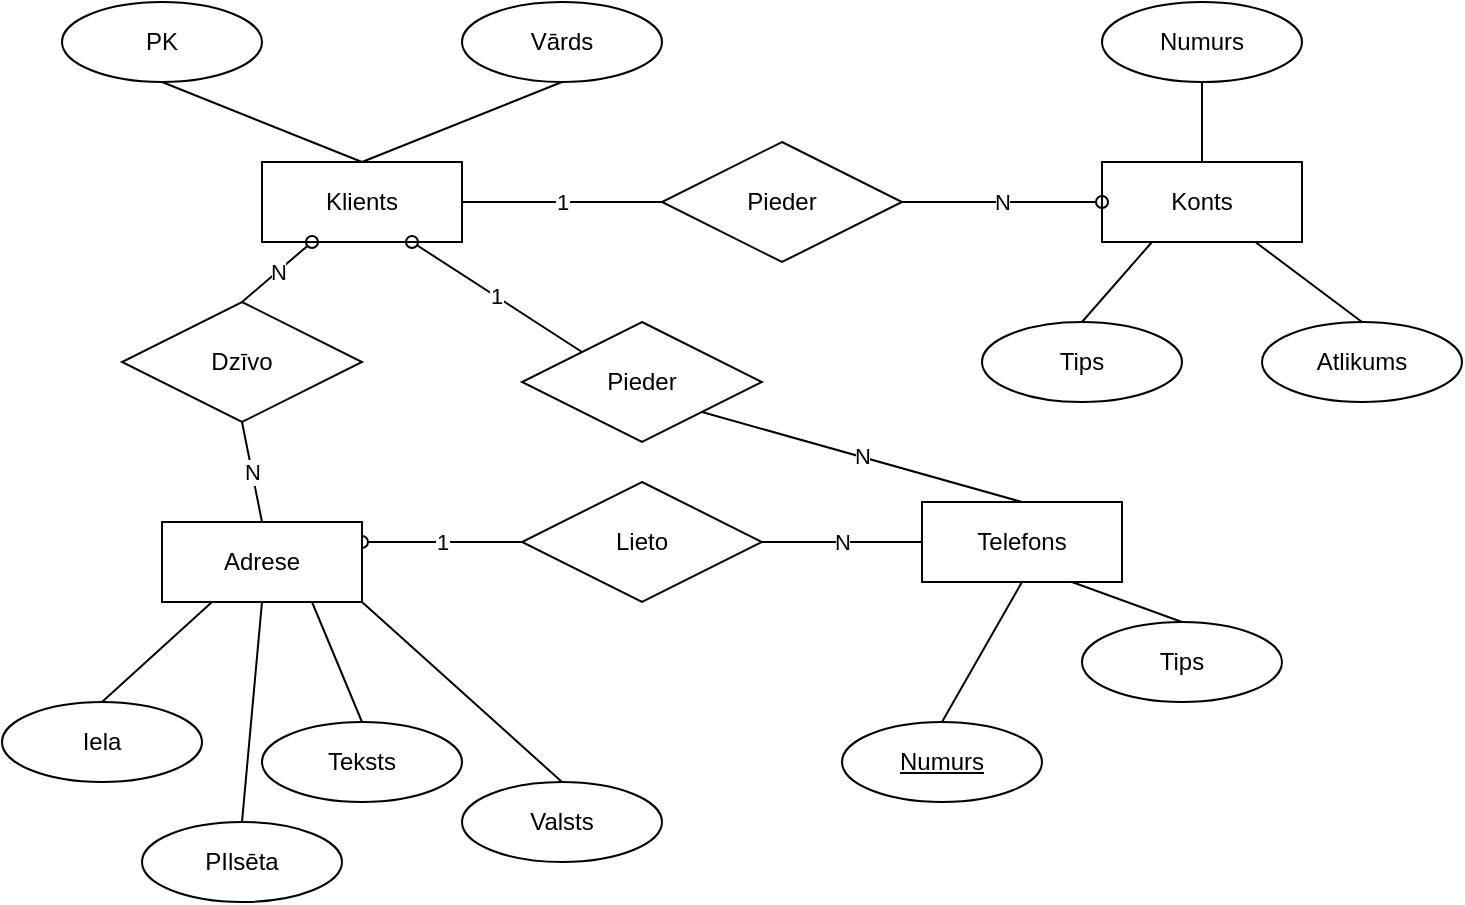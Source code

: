 <mxfile version="21.0.2" type="github" pages="2"><diagram id="R2lEEEUBdFMjLlhIrx00" name="Page-1"><mxGraphModel dx="954" dy="594" grid="1" gridSize="10" guides="1" tooltips="1" connect="1" arrows="1" fold="1" page="1" pageScale="1" pageWidth="827" pageHeight="1169" math="0" shadow="0" extFonts="Permanent Marker^https://fonts.googleapis.com/css?family=Permanent+Marker"><root><mxCell id="0"/><mxCell id="1" parent="0"/><mxCell id="ZPxAdtYYMKKkF7AgyGm1-1" value="Klients" style="whiteSpace=wrap;html=1;align=center;" parent="1" vertex="1"><mxGeometry x="140" y="160" width="100" height="40" as="geometry"/></mxCell><mxCell id="ZPxAdtYYMKKkF7AgyGm1-2" value="Konts" style="whiteSpace=wrap;html=1;align=center;" parent="1" vertex="1"><mxGeometry x="560" y="160" width="100" height="40" as="geometry"/></mxCell><mxCell id="ZPxAdtYYMKKkF7AgyGm1-4" value="Vārds" style="ellipse;whiteSpace=wrap;html=1;align=center;" parent="1" vertex="1"><mxGeometry x="240" y="80" width="100" height="40" as="geometry"/></mxCell><mxCell id="ZPxAdtYYMKKkF7AgyGm1-5" value="PK" style="ellipse;whiteSpace=wrap;html=1;align=center;" parent="1" vertex="1"><mxGeometry x="40" y="80" width="100" height="40" as="geometry"/></mxCell><mxCell id="ZPxAdtYYMKKkF7AgyGm1-7" value="" style="endArrow=none;html=1;rounded=0;exitX=0.5;exitY=1;exitDx=0;exitDy=0;entryX=0.5;entryY=0;entryDx=0;entryDy=0;" parent="1" source="ZPxAdtYYMKKkF7AgyGm1-5" target="ZPxAdtYYMKKkF7AgyGm1-1" edge="1"><mxGeometry relative="1" as="geometry"><mxPoint x="460" y="310" as="sourcePoint"/><mxPoint x="620" y="310" as="targetPoint"/></mxGeometry></mxCell><mxCell id="ZPxAdtYYMKKkF7AgyGm1-9" value="1" style="endArrow=none;html=1;rounded=0;exitX=1;exitY=0.25;exitDx=0;exitDy=0;entryX=0;entryY=0.5;entryDx=0;entryDy=0;startArrow=oval;startFill=0;" parent="1" source="ZPxAdtYYMKKkF7AgyGm1-31" target="ZPxAdtYYMKKkF7AgyGm1-39" edge="1"><mxGeometry relative="1" as="geometry"><mxPoint x="191" y="200" as="sourcePoint"/><mxPoint x="320" y="230" as="targetPoint"/></mxGeometry></mxCell><mxCell id="ZPxAdtYYMKKkF7AgyGm1-10" value="" style="endArrow=none;html=1;rounded=0;exitX=0.5;exitY=1;exitDx=0;exitDy=0;entryX=0.5;entryY=0;entryDx=0;entryDy=0;" parent="1" source="ZPxAdtYYMKKkF7AgyGm1-4" target="ZPxAdtYYMKKkF7AgyGm1-1" edge="1"><mxGeometry relative="1" as="geometry"><mxPoint x="460" y="310" as="sourcePoint"/><mxPoint x="620" y="310" as="targetPoint"/></mxGeometry></mxCell><mxCell id="ZPxAdtYYMKKkF7AgyGm1-11" value="Tips" style="ellipse;whiteSpace=wrap;html=1;align=center;" parent="1" vertex="1"><mxGeometry x="500" y="240" width="100" height="40" as="geometry"/></mxCell><mxCell id="ZPxAdtYYMKKkF7AgyGm1-12" value="Atlikums" style="ellipse;whiteSpace=wrap;html=1;align=center;" parent="1" vertex="1"><mxGeometry x="640" y="240" width="100" height="40" as="geometry"/></mxCell><mxCell id="ZPxAdtYYMKKkF7AgyGm1-13" value="Numurs" style="ellipse;whiteSpace=wrap;html=1;align=center;" parent="1" vertex="1"><mxGeometry x="560" y="80" width="100" height="40" as="geometry"/></mxCell><mxCell id="ZPxAdtYYMKKkF7AgyGm1-14" value="" style="endArrow=none;html=1;rounded=0;exitX=0.25;exitY=1;exitDx=0;exitDy=0;entryX=0.5;entryY=0;entryDx=0;entryDy=0;" parent="1" source="ZPxAdtYYMKKkF7AgyGm1-2" target="ZPxAdtYYMKKkF7AgyGm1-11" edge="1"><mxGeometry relative="1" as="geometry"><mxPoint x="460" y="310" as="sourcePoint"/><mxPoint x="620" y="310" as="targetPoint"/></mxGeometry></mxCell><mxCell id="ZPxAdtYYMKKkF7AgyGm1-15" value="" style="endArrow=none;html=1;rounded=0;entryX=0.5;entryY=0;entryDx=0;entryDy=0;" parent="1" source="ZPxAdtYYMKKkF7AgyGm1-2" target="ZPxAdtYYMKKkF7AgyGm1-12" edge="1"><mxGeometry relative="1" as="geometry"><mxPoint x="460" y="310" as="sourcePoint"/><mxPoint x="620" y="310" as="targetPoint"/></mxGeometry></mxCell><mxCell id="ZPxAdtYYMKKkF7AgyGm1-16" value="" style="endArrow=none;html=1;rounded=0;exitX=0.5;exitY=1;exitDx=0;exitDy=0;entryX=0.5;entryY=0;entryDx=0;entryDy=0;" parent="1" source="ZPxAdtYYMKKkF7AgyGm1-13" target="ZPxAdtYYMKKkF7AgyGm1-2" edge="1"><mxGeometry relative="1" as="geometry"><mxPoint x="460" y="310" as="sourcePoint"/><mxPoint x="620" y="310" as="targetPoint"/></mxGeometry></mxCell><mxCell id="ZPxAdtYYMKKkF7AgyGm1-17" value="Pieder" style="shape=rhombus;perimeter=rhombusPerimeter;whiteSpace=wrap;html=1;align=center;" parent="1" vertex="1"><mxGeometry x="340" y="150" width="120" height="60" as="geometry"/></mxCell><mxCell id="ZPxAdtYYMKKkF7AgyGm1-18" value="N" style="endArrow=oval;html=1;rounded=0;exitX=1;exitY=0.5;exitDx=0;exitDy=0;entryX=0;entryY=0.5;entryDx=0;entryDy=0;endFill=0;" parent="1" source="ZPxAdtYYMKKkF7AgyGm1-17" target="ZPxAdtYYMKKkF7AgyGm1-2" edge="1"><mxGeometry relative="1" as="geometry"><mxPoint x="460" y="310" as="sourcePoint"/><mxPoint x="540" y="170" as="targetPoint"/></mxGeometry></mxCell><mxCell id="ZPxAdtYYMKKkF7AgyGm1-19" value="1" style="endArrow=none;html=1;rounded=0;exitX=1;exitY=0.5;exitDx=0;exitDy=0;entryX=0;entryY=0.5;entryDx=0;entryDy=0;" parent="1" source="ZPxAdtYYMKKkF7AgyGm1-1" target="ZPxAdtYYMKKkF7AgyGm1-17" edge="1"><mxGeometry relative="1" as="geometry"><mxPoint x="460" y="310" as="sourcePoint"/><mxPoint x="620" y="310" as="targetPoint"/></mxGeometry></mxCell><mxCell id="ZPxAdtYYMKKkF7AgyGm1-21" value="Valsts" style="ellipse;whiteSpace=wrap;html=1;align=center;" parent="1" vertex="1"><mxGeometry x="240" y="470" width="100" height="40" as="geometry"/></mxCell><mxCell id="ZPxAdtYYMKKkF7AgyGm1-22" value="Iela" style="ellipse;whiteSpace=wrap;html=1;align=center;" parent="1" vertex="1"><mxGeometry x="10" y="430" width="100" height="40" as="geometry"/></mxCell><mxCell id="ZPxAdtYYMKKkF7AgyGm1-23" value="Teksts" style="ellipse;whiteSpace=wrap;html=1;align=center;" parent="1" vertex="1"><mxGeometry x="140" y="440" width="100" height="40" as="geometry"/></mxCell><mxCell id="ZPxAdtYYMKKkF7AgyGm1-24" value="PIlsēta" style="ellipse;whiteSpace=wrap;html=1;align=center;" parent="1" vertex="1"><mxGeometry x="80" y="490" width="100" height="40" as="geometry"/></mxCell><mxCell id="ZPxAdtYYMKKkF7AgyGm1-26" value="" style="endArrow=none;html=1;rounded=0;exitX=1;exitY=1;exitDx=0;exitDy=0;entryX=0.5;entryY=0;entryDx=0;entryDy=0;" parent="1" source="ZPxAdtYYMKKkF7AgyGm1-31" target="ZPxAdtYYMKKkF7AgyGm1-21" edge="1"><mxGeometry relative="1" as="geometry"><mxPoint x="140" y="260" as="sourcePoint"/><mxPoint x="500" y="310" as="targetPoint"/></mxGeometry></mxCell><mxCell id="ZPxAdtYYMKKkF7AgyGm1-27" value="" style="endArrow=none;html=1;rounded=0;exitX=0.25;exitY=1;exitDx=0;exitDy=0;entryX=0.5;entryY=0;entryDx=0;entryDy=0;" parent="1" source="ZPxAdtYYMKKkF7AgyGm1-31" target="ZPxAdtYYMKKkF7AgyGm1-22" edge="1"><mxGeometry relative="1" as="geometry"><mxPoint x="64.645" y="344.142" as="sourcePoint"/><mxPoint x="510" y="380" as="targetPoint"/></mxGeometry></mxCell><mxCell id="ZPxAdtYYMKKkF7AgyGm1-28" value="" style="endArrow=none;html=1;rounded=0;exitX=0.75;exitY=1;exitDx=0;exitDy=0;entryX=0.5;entryY=0;entryDx=0;entryDy=0;" parent="1" source="ZPxAdtYYMKKkF7AgyGm1-31" target="ZPxAdtYYMKKkF7AgyGm1-23" edge="1"><mxGeometry relative="1" as="geometry"><mxPoint x="135.355" y="344.142" as="sourcePoint"/><mxPoint x="510" y="380" as="targetPoint"/></mxGeometry></mxCell><mxCell id="ZPxAdtYYMKKkF7AgyGm1-29" value="" style="endArrow=none;html=1;rounded=0;exitX=0.5;exitY=1;exitDx=0;exitDy=0;entryX=0.5;entryY=0;entryDx=0;entryDy=0;" parent="1" source="ZPxAdtYYMKKkF7AgyGm1-31" target="ZPxAdtYYMKKkF7AgyGm1-24" edge="1"><mxGeometry relative="1" as="geometry"><mxPoint x="100" y="350" as="sourcePoint"/><mxPoint x="510" y="380" as="targetPoint"/></mxGeometry></mxCell><mxCell id="ZPxAdtYYMKKkF7AgyGm1-31" value="Adrese" style="whiteSpace=wrap;html=1;align=center;" parent="1" vertex="1"><mxGeometry x="90" y="340" width="100" height="40" as="geometry"/></mxCell><mxCell id="ZPxAdtYYMKKkF7AgyGm1-32" value="Dzīvo" style="shape=rhombus;perimeter=rhombusPerimeter;whiteSpace=wrap;html=1;align=center;" parent="1" vertex="1"><mxGeometry x="70" y="230" width="120" height="60" as="geometry"/></mxCell><mxCell id="ZPxAdtYYMKKkF7AgyGm1-33" value="N" style="endArrow=none;html=1;rounded=0;exitX=0.5;exitY=1;exitDx=0;exitDy=0;entryX=0.5;entryY=0;entryDx=0;entryDy=0;" parent="1" source="ZPxAdtYYMKKkF7AgyGm1-32" target="ZPxAdtYYMKKkF7AgyGm1-31" edge="1"><mxGeometry relative="1" as="geometry"><mxPoint x="260" y="340" as="sourcePoint"/><mxPoint x="420" y="340" as="targetPoint"/></mxGeometry></mxCell><mxCell id="ZPxAdtYYMKKkF7AgyGm1-34" value="N" style="endArrow=none;html=1;rounded=0;exitX=0.25;exitY=1;exitDx=0;exitDy=0;entryX=0.5;entryY=0;entryDx=0;entryDy=0;startArrow=oval;startFill=0;" parent="1" source="ZPxAdtYYMKKkF7AgyGm1-1" target="ZPxAdtYYMKKkF7AgyGm1-32" edge="1"><mxGeometry x="-0.002" relative="1" as="geometry"><mxPoint x="340" y="310" as="sourcePoint"/><mxPoint x="500" y="310" as="targetPoint"/><mxPoint as="offset"/></mxGeometry></mxCell><mxCell id="ZPxAdtYYMKKkF7AgyGm1-35" value="Telefons" style="whiteSpace=wrap;html=1;align=center;" parent="1" vertex="1"><mxGeometry x="470" y="330" width="100" height="40" as="geometry"/></mxCell><mxCell id="ZPxAdtYYMKKkF7AgyGm1-37" value="N" style="endArrow=none;html=1;rounded=0;exitX=1;exitY=0.5;exitDx=0;exitDy=0;entryX=0;entryY=0.5;entryDx=0;entryDy=0;" parent="1" source="ZPxAdtYYMKKkF7AgyGm1-39" target="ZPxAdtYYMKKkF7AgyGm1-35" edge="1"><mxGeometry relative="1" as="geometry"><mxPoint x="340" y="310" as="sourcePoint"/><mxPoint x="500" y="310" as="targetPoint"/></mxGeometry></mxCell><mxCell id="ZPxAdtYYMKKkF7AgyGm1-38" value="" style="endArrow=none;html=1;rounded=0;exitX=0.5;exitY=1;exitDx=0;exitDy=0;entryX=0.5;entryY=0;entryDx=0;entryDy=0;" parent="1" source="ZPxAdtYYMKKkF7AgyGm1-35" target="ZPxAdtYYMKKkF7AgyGm1-47" edge="1"><mxGeometry relative="1" as="geometry"><mxPoint x="390" y="449.5" as="sourcePoint"/><mxPoint x="480" y="440" as="targetPoint"/></mxGeometry></mxCell><mxCell id="ZPxAdtYYMKKkF7AgyGm1-39" value="Lieto" style="shape=rhombus;perimeter=rhombusPerimeter;whiteSpace=wrap;html=1;align=center;" parent="1" vertex="1"><mxGeometry x="270" y="320" width="120" height="60" as="geometry"/></mxCell><mxCell id="ZPxAdtYYMKKkF7AgyGm1-40" value="Pieder" style="shape=rhombus;perimeter=rhombusPerimeter;whiteSpace=wrap;html=1;align=center;" parent="1" vertex="1"><mxGeometry x="270" y="240" width="120" height="60" as="geometry"/></mxCell><mxCell id="ZPxAdtYYMKKkF7AgyGm1-41" value="N" style="endArrow=none;html=1;rounded=0;exitX=1;exitY=1;exitDx=0;exitDy=0;entryX=0.5;entryY=0;entryDx=0;entryDy=0;" parent="1" source="ZPxAdtYYMKKkF7AgyGm1-40" target="ZPxAdtYYMKKkF7AgyGm1-35" edge="1"><mxGeometry relative="1" as="geometry"><mxPoint x="340" y="310" as="sourcePoint"/><mxPoint x="500" y="310" as="targetPoint"/></mxGeometry></mxCell><mxCell id="ZPxAdtYYMKKkF7AgyGm1-44" value="1" style="endArrow=none;html=1;rounded=0;exitX=0.75;exitY=1;exitDx=0;exitDy=0;entryX=0;entryY=0;entryDx=0;entryDy=0;startArrow=oval;startFill=0;" parent="1" source="ZPxAdtYYMKKkF7AgyGm1-1" target="ZPxAdtYYMKKkF7AgyGm1-40" edge="1"><mxGeometry relative="1" as="geometry"><mxPoint x="210" y="230" as="sourcePoint"/><mxPoint x="370" y="230" as="targetPoint"/></mxGeometry></mxCell><mxCell id="ZPxAdtYYMKKkF7AgyGm1-45" value="Tips" style="ellipse;whiteSpace=wrap;html=1;align=center;" parent="1" vertex="1"><mxGeometry x="550" y="390" width="100" height="40" as="geometry"/></mxCell><mxCell id="ZPxAdtYYMKKkF7AgyGm1-46" value="" style="endArrow=none;html=1;rounded=0;exitX=0.75;exitY=1;exitDx=0;exitDy=0;entryX=0.5;entryY=0;entryDx=0;entryDy=0;" parent="1" source="ZPxAdtYYMKKkF7AgyGm1-35" target="ZPxAdtYYMKKkF7AgyGm1-45" edge="1"><mxGeometry relative="1" as="geometry"><mxPoint x="590" y="349.5" as="sourcePoint"/><mxPoint x="750" y="349.5" as="targetPoint"/></mxGeometry></mxCell><mxCell id="ZPxAdtYYMKKkF7AgyGm1-47" value="Numurs" style="ellipse;whiteSpace=wrap;html=1;align=center;fontStyle=4;" parent="1" vertex="1"><mxGeometry x="430" y="440" width="100" height="40" as="geometry"/></mxCell></root></mxGraphModel></diagram><diagram id="AIdWNxTxui0-xOEkD3vF" name="Page-2"><mxGraphModel dx="954" dy="594" grid="1" gridSize="10" guides="1" tooltips="1" connect="1" arrows="1" fold="1" page="1" pageScale="1" pageWidth="827" pageHeight="1169" math="0" shadow="0"><root><mxCell id="0"/><mxCell id="1" parent="0"/><mxCell id="yUUbnm819DBGL-CF0baT-1" value="Komada" style="whiteSpace=wrap;html=1;align=center;" vertex="1" parent="1"><mxGeometry x="140" y="100" width="100" height="40" as="geometry"/></mxCell><mxCell id="yUUbnm819DBGL-CF0baT-2" value="Spelētajs" style="whiteSpace=wrap;html=1;align=center;" vertex="1" parent="1"><mxGeometry x="420" y="90" width="100" height="40" as="geometry"/></mxCell><mxCell id="yUUbnm819DBGL-CF0baT-3" value="Līdzjutējs" style="whiteSpace=wrap;html=1;align=center;" vertex="1" parent="1"><mxGeometry x="550" y="260" width="100" height="40" as="geometry"/></mxCell><mxCell id="yUUbnm819DBGL-CF0baT-4" value="Nosaukums" style="ellipse;whiteSpace=wrap;html=1;align=center;fontStyle=4" vertex="1" parent="1"><mxGeometry x="20" y="210" width="100" height="40" as="geometry"/></mxCell><mxCell id="yUUbnm819DBGL-CF0baT-5" value="Ir kapteinis" style="shape=rhombus;perimeter=rhombusPerimeter;whiteSpace=wrap;html=1;align=center;" vertex="1" parent="1"><mxGeometry x="290" y="120" width="120" height="60" as="geometry"/></mxCell><mxCell id="yUUbnm819DBGL-CF0baT-6" value="Spēlē" style="shape=rhombus;perimeter=rhombusPerimeter;whiteSpace=wrap;html=1;align=center;" vertex="1" parent="1"><mxGeometry x="290" y="40" width="120" height="60" as="geometry"/></mxCell><mxCell id="yUUbnm819DBGL-CF0baT-7" value="1" style="endArrow=none;html=1;rounded=0;exitX=1;exitY=0;exitDx=0;exitDy=0;entryX=0;entryY=0.5;entryDx=0;entryDy=0;startArrow=oval;startFill=0;" edge="1" parent="1" source="yUUbnm819DBGL-CF0baT-1" target="yUUbnm819DBGL-CF0baT-6"><mxGeometry relative="1" as="geometry"><mxPoint x="280" y="490" as="sourcePoint"/><mxPoint x="490" y="390" as="targetPoint"/></mxGeometry></mxCell><mxCell id="yUUbnm819DBGL-CF0baT-8" value="1" style="endArrow=oval;html=1;rounded=0;entryX=1;entryY=1;entryDx=0;entryDy=0;exitX=0;exitY=0.5;exitDx=0;exitDy=0;startArrow=none;startFill=0;endFill=0;" edge="1" parent="1" source="yUUbnm819DBGL-CF0baT-5" target="yUUbnm819DBGL-CF0baT-1"><mxGeometry x="-0.231" y="3" relative="1" as="geometry"><mxPoint x="350" y="240" as="sourcePoint"/><mxPoint x="670" y="390" as="targetPoint"/><mxPoint as="offset"/></mxGeometry></mxCell><mxCell id="yUUbnm819DBGL-CF0baT-9" value="" style="endArrow=none;html=1;rounded=0;exitX=0.25;exitY=1;exitDx=0;exitDy=0;entryX=0.5;entryY=0;entryDx=0;entryDy=0;" edge="1" parent="1" source="yUUbnm819DBGL-CF0baT-1" target="yUUbnm819DBGL-CF0baT-4"><mxGeometry relative="1" as="geometry"><mxPoint x="290" y="400" as="sourcePoint"/><mxPoint x="450" y="400" as="targetPoint"/></mxGeometry></mxCell><mxCell id="yUUbnm819DBGL-CF0baT-10" value="N" style="endArrow=none;html=1;rounded=0;exitX=1;exitY=0.5;exitDx=0;exitDy=0;entryX=0.5;entryY=0;entryDx=0;entryDy=0;" edge="1" parent="1" source="yUUbnm819DBGL-CF0baT-6" target="yUUbnm819DBGL-CF0baT-2"><mxGeometry relative="1" as="geometry"><mxPoint x="330" y="310" as="sourcePoint"/><mxPoint x="490" y="310" as="targetPoint"/></mxGeometry></mxCell><mxCell id="yUUbnm819DBGL-CF0baT-12" value="1" style="endArrow=none;html=1;rounded=0;exitX=1;exitY=0.5;exitDx=0;exitDy=0;entryX=0.5;entryY=1;entryDx=0;entryDy=0;" edge="1" parent="1" source="yUUbnm819DBGL-CF0baT-5" target="yUUbnm819DBGL-CF0baT-2"><mxGeometry relative="1" as="geometry"><mxPoint x="300" y="410" as="sourcePoint"/><mxPoint x="460" y="410" as="targetPoint"/></mxGeometry></mxCell><mxCell id="yUUbnm819DBGL-CF0baT-14" value="N" style="endArrow=none;html=1;rounded=0;exitX=0.5;exitY=1;exitDx=0;exitDy=0;entryX=0.5;entryY=0;entryDx=0;entryDy=0;startArrow=oval;startFill=0;" edge="1" parent="1" source="yUUbnm819DBGL-CF0baT-1" target="yUUbnm819DBGL-CF0baT-20"><mxGeometry relative="1" as="geometry"><mxPoint x="330" y="310" as="sourcePoint"/><mxPoint x="310" y="270" as="targetPoint"/></mxGeometry></mxCell><mxCell id="yUUbnm819DBGL-CF0baT-15" value="Vārds" style="ellipse;whiteSpace=wrap;html=1;align=center;fontStyle=4" vertex="1" parent="1"><mxGeometry x="550" y="40" width="100" height="40" as="geometry"/></mxCell><mxCell id="yUUbnm819DBGL-CF0baT-16" value="" style="endArrow=none;html=1;rounded=0;exitX=1;exitY=0.5;exitDx=0;exitDy=0;entryX=0;entryY=0.5;entryDx=0;entryDy=0;" edge="1" parent="1" source="yUUbnm819DBGL-CF0baT-2" target="yUUbnm819DBGL-CF0baT-15"><mxGeometry relative="1" as="geometry"><mxPoint x="410" y="330" as="sourcePoint"/><mxPoint x="570" y="330" as="targetPoint"/></mxGeometry></mxCell><mxCell id="yUUbnm819DBGL-CF0baT-17" value="Vārds" style="ellipse;whiteSpace=wrap;html=1;align=center;fontStyle=4" vertex="1" parent="1"><mxGeometry x="630" y="360" width="100" height="40" as="geometry"/></mxCell><mxCell id="yUUbnm819DBGL-CF0baT-19" value="Krāsa" style="whiteSpace=wrap;html=1;align=center;" vertex="1" parent="1"><mxGeometry x="140" y="400" width="100" height="40" as="geometry"/></mxCell><mxCell id="yUUbnm819DBGL-CF0baT-20" value="Formas krāsa" style="shape=rhombus;perimeter=rhombusPerimeter;whiteSpace=wrap;html=1;align=center;" vertex="1" parent="1"><mxGeometry x="130" y="220" width="120" height="60" as="geometry"/></mxCell><mxCell id="yUUbnm819DBGL-CF0baT-21" value="1" style="endArrow=none;html=1;rounded=0;exitX=0.5;exitY=1;exitDx=0;exitDy=0;entryX=0.5;entryY=0;entryDx=0;entryDy=0;" edge="1" parent="1" source="yUUbnm819DBGL-CF0baT-20" target="yUUbnm819DBGL-CF0baT-19"><mxGeometry relative="1" as="geometry"><mxPoint x="270" y="470" as="sourcePoint"/><mxPoint x="430" y="470" as="targetPoint"/></mxGeometry></mxCell><mxCell id="yUUbnm819DBGL-CF0baT-22" value="Mīļākā krāsa" style="shape=rhombus;perimeter=rhombusPerimeter;whiteSpace=wrap;html=1;align=center;" vertex="1" parent="1"><mxGeometry x="290" y="390" width="120" height="60" as="geometry"/></mxCell><mxCell id="yUUbnm819DBGL-CF0baT-24" value="N" style="endArrow=oval;html=1;rounded=0;entryX=0;entryY=0.5;entryDx=0;entryDy=0;exitX=1;exitY=0.5;exitDx=0;exitDy=0;endFill=0;" edge="1" parent="1" source="yUUbnm819DBGL-CF0baT-22" target="yUUbnm819DBGL-CF0baT-3"><mxGeometry relative="1" as="geometry"><mxPoint x="390" y="259.5" as="sourcePoint"/><mxPoint x="550" y="259.5" as="targetPoint"/></mxGeometry></mxCell><mxCell id="yUUbnm819DBGL-CF0baT-26" value="" style="endArrow=none;html=1;rounded=0;exitX=0.5;exitY=1;exitDx=0;exitDy=0;entryX=0.5;entryY=0;entryDx=0;entryDy=0;" edge="1" parent="1" source="yUUbnm819DBGL-CF0baT-3" target="yUUbnm819DBGL-CF0baT-17"><mxGeometry relative="1" as="geometry"><mxPoint x="630" y="319.5" as="sourcePoint"/><mxPoint x="790" y="319.5" as="targetPoint"/></mxGeometry></mxCell><mxCell id="yUUbnm819DBGL-CF0baT-28" value="Jūt līdzi" style="shape=rhombus;perimeter=rhombusPerimeter;whiteSpace=wrap;html=1;align=center;" vertex="1" parent="1"><mxGeometry x="300" y="240" width="120" height="60" as="geometry"/></mxCell><mxCell id="yUUbnm819DBGL-CF0baT-29" value="N" style="endArrow=oval;html=1;rounded=0;exitX=1;exitY=0.5;exitDx=0;exitDy=0;entryX=0;entryY=0.5;entryDx=0;entryDy=0;endFill=0;" edge="1" parent="1" source="yUUbnm819DBGL-CF0baT-28" target="yUUbnm819DBGL-CF0baT-3"><mxGeometry relative="1" as="geometry"><mxPoint x="330" y="310" as="sourcePoint"/><mxPoint x="490" y="310" as="targetPoint"/></mxGeometry></mxCell><mxCell id="yUUbnm819DBGL-CF0baT-30" value="1" style="endArrow=none;html=1;rounded=0;exitX=0.75;exitY=1;exitDx=0;exitDy=0;entryX=0;entryY=0;entryDx=0;entryDy=0;startArrow=none;startFill=0;" edge="1" parent="1" source="yUUbnm819DBGL-CF0baT-1" target="yUUbnm819DBGL-CF0baT-28"><mxGeometry relative="1" as="geometry"><mxPoint x="320" y="259.5" as="sourcePoint"/><mxPoint x="480" y="259.5" as="targetPoint"/></mxGeometry></mxCell><mxCell id="yUUbnm819DBGL-CF0baT-31" value="Mīļākais spēlētājs" style="shape=rhombus;perimeter=rhombusPerimeter;whiteSpace=wrap;html=1;align=center;" vertex="1" parent="1"><mxGeometry x="540" y="160" width="120" height="60" as="geometry"/></mxCell><mxCell id="yUUbnm819DBGL-CF0baT-32" value="N" style="endArrow=oval;html=1;rounded=0;exitX=0.5;exitY=1;exitDx=0;exitDy=0;entryX=0.5;entryY=0;entryDx=0;entryDy=0;endFill=0;" edge="1" parent="1" source="yUUbnm819DBGL-CF0baT-31" target="yUUbnm819DBGL-CF0baT-3"><mxGeometry relative="1" as="geometry"><mxPoint x="330" y="310" as="sourcePoint"/><mxPoint x="490" y="310" as="targetPoint"/></mxGeometry></mxCell><mxCell id="yUUbnm819DBGL-CF0baT-33" value="1" style="endArrow=none;html=1;rounded=0;exitX=0.75;exitY=1;exitDx=0;exitDy=0;entryX=0.5;entryY=0;entryDx=0;entryDy=0;startArrow=oval;startFill=0;" edge="1" parent="1" source="yUUbnm819DBGL-CF0baT-2" target="yUUbnm819DBGL-CF0baT-31"><mxGeometry relative="1" as="geometry"><mxPoint x="590" y="510" as="sourcePoint"/><mxPoint x="750" y="510" as="targetPoint"/></mxGeometry></mxCell><mxCell id="yUUbnm819DBGL-CF0baT-34" value="1" style="endArrow=none;html=1;rounded=0;exitX=1;exitY=0.5;exitDx=0;exitDy=0;entryX=0;entryY=0.5;entryDx=0;entryDy=0;startArrow=oval;startFill=0;" edge="1" parent="1" source="yUUbnm819DBGL-CF0baT-19" target="yUUbnm819DBGL-CF0baT-22"><mxGeometry relative="1" as="geometry"><mxPoint x="360" y="420" as="sourcePoint"/><mxPoint x="520" y="420" as="targetPoint"/></mxGeometry></mxCell><mxCell id="yUUbnm819DBGL-CF0baT-36" value="Krāsa" style="ellipse;whiteSpace=wrap;html=1;align=center;fontStyle=4;" vertex="1" parent="1"><mxGeometry x="80" y="480" width="100" height="40" as="geometry"/></mxCell><mxCell id="yUUbnm819DBGL-CF0baT-37" value="" style="endArrow=none;html=1;rounded=0;exitX=0.5;exitY=1;exitDx=0;exitDy=0;entryX=0.5;entryY=0;entryDx=0;entryDy=0;" edge="1" parent="1" source="yUUbnm819DBGL-CF0baT-19" target="yUUbnm819DBGL-CF0baT-36"><mxGeometry relative="1" as="geometry"><mxPoint x="220" y="530" as="sourcePoint"/><mxPoint x="380" y="530" as="targetPoint"/></mxGeometry></mxCell></root></mxGraphModel></diagram></mxfile>